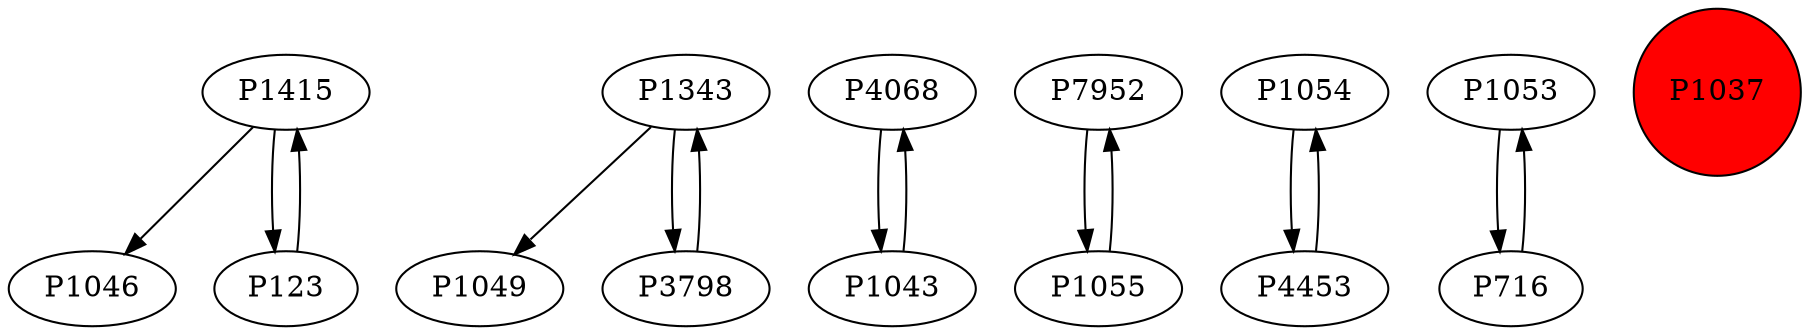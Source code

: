digraph {
	P1415 -> P1046
	P1343 -> P1049
	P1343 -> P3798
	P3798 -> P1343
	P4068 -> P1043
	P7952 -> P1055
	P1054 -> P4453
	P123 -> P1415
	P1055 -> P7952
	P4453 -> P1054
	P1043 -> P4068
	P1053 -> P716
	P1415 -> P123
	P716 -> P1053
	P1037 [shape=circle]
	P1037 [style=filled]
	P1037 [fillcolor=red]
}